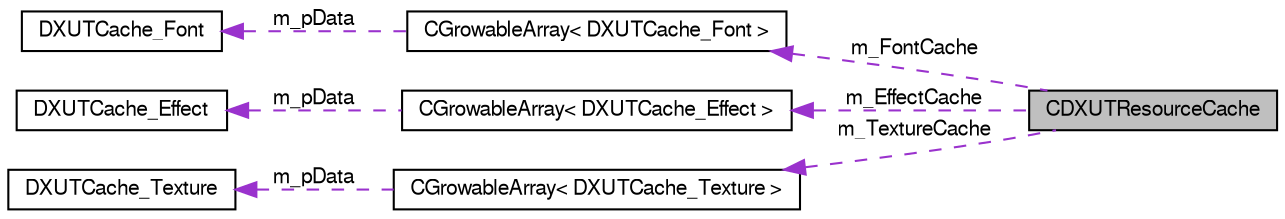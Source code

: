digraph G
{
  edge [fontname="FreeSans",fontsize="10",labelfontname="FreeSans",labelfontsize="10"];
  node [fontname="FreeSans",fontsize="10",shape=record];
  rankdir=LR;
  Node1 [label="CDXUTResourceCache",height=0.2,width=0.4,color="black", fillcolor="grey75", style="filled" fontcolor="black"];
  Node2 -> Node1 [dir=back,color="darkorchid3",fontsize="10",style="dashed",label="m_FontCache",fontname="FreeSans"];
  Node2 [label="CGrowableArray\< DXUTCache_Font \>",height=0.2,width=0.4,color="black", fillcolor="white", style="filled",URL="$class_c_growable_array.html"];
  Node3 -> Node2 [dir=back,color="darkorchid3",fontsize="10",style="dashed",label="m_pData",fontname="FreeSans"];
  Node3 [label="DXUTCache_Font",height=0.2,width=0.4,color="black", fillcolor="white", style="filled",URL="$struct_d_x_u_t_cache___font.html"];
  Node4 -> Node1 [dir=back,color="darkorchid3",fontsize="10",style="dashed",label="m_EffectCache",fontname="FreeSans"];
  Node4 [label="CGrowableArray\< DXUTCache_Effect \>",height=0.2,width=0.4,color="black", fillcolor="white", style="filled",URL="$class_c_growable_array.html"];
  Node5 -> Node4 [dir=back,color="darkorchid3",fontsize="10",style="dashed",label="m_pData",fontname="FreeSans"];
  Node5 [label="DXUTCache_Effect",height=0.2,width=0.4,color="black", fillcolor="white", style="filled",URL="$struct_d_x_u_t_cache___effect.html"];
  Node6 -> Node1 [dir=back,color="darkorchid3",fontsize="10",style="dashed",label="m_TextureCache",fontname="FreeSans"];
  Node6 [label="CGrowableArray\< DXUTCache_Texture \>",height=0.2,width=0.4,color="black", fillcolor="white", style="filled",URL="$class_c_growable_array.html"];
  Node7 -> Node6 [dir=back,color="darkorchid3",fontsize="10",style="dashed",label="m_pData",fontname="FreeSans"];
  Node7 [label="DXUTCache_Texture",height=0.2,width=0.4,color="black", fillcolor="white", style="filled",URL="$struct_d_x_u_t_cache___texture.html"];
}
